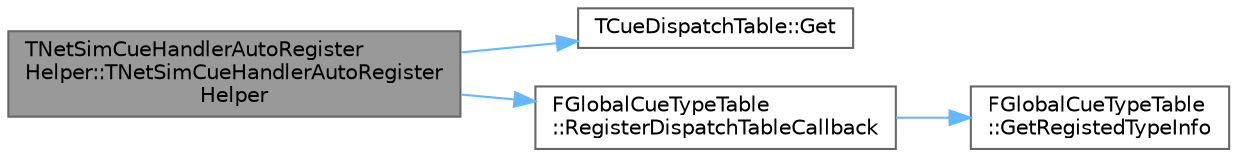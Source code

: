 digraph "TNetSimCueHandlerAutoRegisterHelper::TNetSimCueHandlerAutoRegisterHelper"
{
 // INTERACTIVE_SVG=YES
 // LATEX_PDF_SIZE
  bgcolor="transparent";
  edge [fontname=Helvetica,fontsize=10,labelfontname=Helvetica,labelfontsize=10];
  node [fontname=Helvetica,fontsize=10,shape=box,height=0.2,width=0.4];
  rankdir="LR";
  Node1 [id="Node000001",label="TNetSimCueHandlerAutoRegister\lHelper::TNetSimCueHandlerAutoRegister\lHelper",height=0.2,width=0.4,color="gray40", fillcolor="grey60", style="filled", fontcolor="black",tooltip=" "];
  Node1 -> Node2 [id="edge1_Node000001_Node000002",color="steelblue1",style="solid",tooltip=" "];
  Node2 [id="Node000002",label="TCueDispatchTable::Get",height=0.2,width=0.4,color="grey40", fillcolor="white", style="filled",URL="$d1/d46/classTCueDispatchTable.html#a70a936245c62a46607c5d15214d3cec5",tooltip=" "];
  Node1 -> Node3 [id="edge2_Node000001_Node000003",color="steelblue1",style="solid",tooltip=" "];
  Node3 [id="Node000003",label="FGlobalCueTypeTable\l::RegisterDispatchTableCallback",height=0.2,width=0.4,color="grey40", fillcolor="white", style="filled",URL="$df/d90/classFGlobalCueTypeTable.html#a84993118717d39d051b121db9f6bd5ba",tooltip=" "];
  Node3 -> Node4 [id="edge3_Node000003_Node000004",color="steelblue1",style="solid",tooltip=" "];
  Node4 [id="Node000004",label="FGlobalCueTypeTable\l::GetRegistedTypeInfo",height=0.2,width=0.4,color="grey40", fillcolor="white", style="filled",URL="$df/d90/classFGlobalCueTypeTable.html#a02a8e175a60223e59ab5e72d8e6876b0",tooltip=" "];
}
